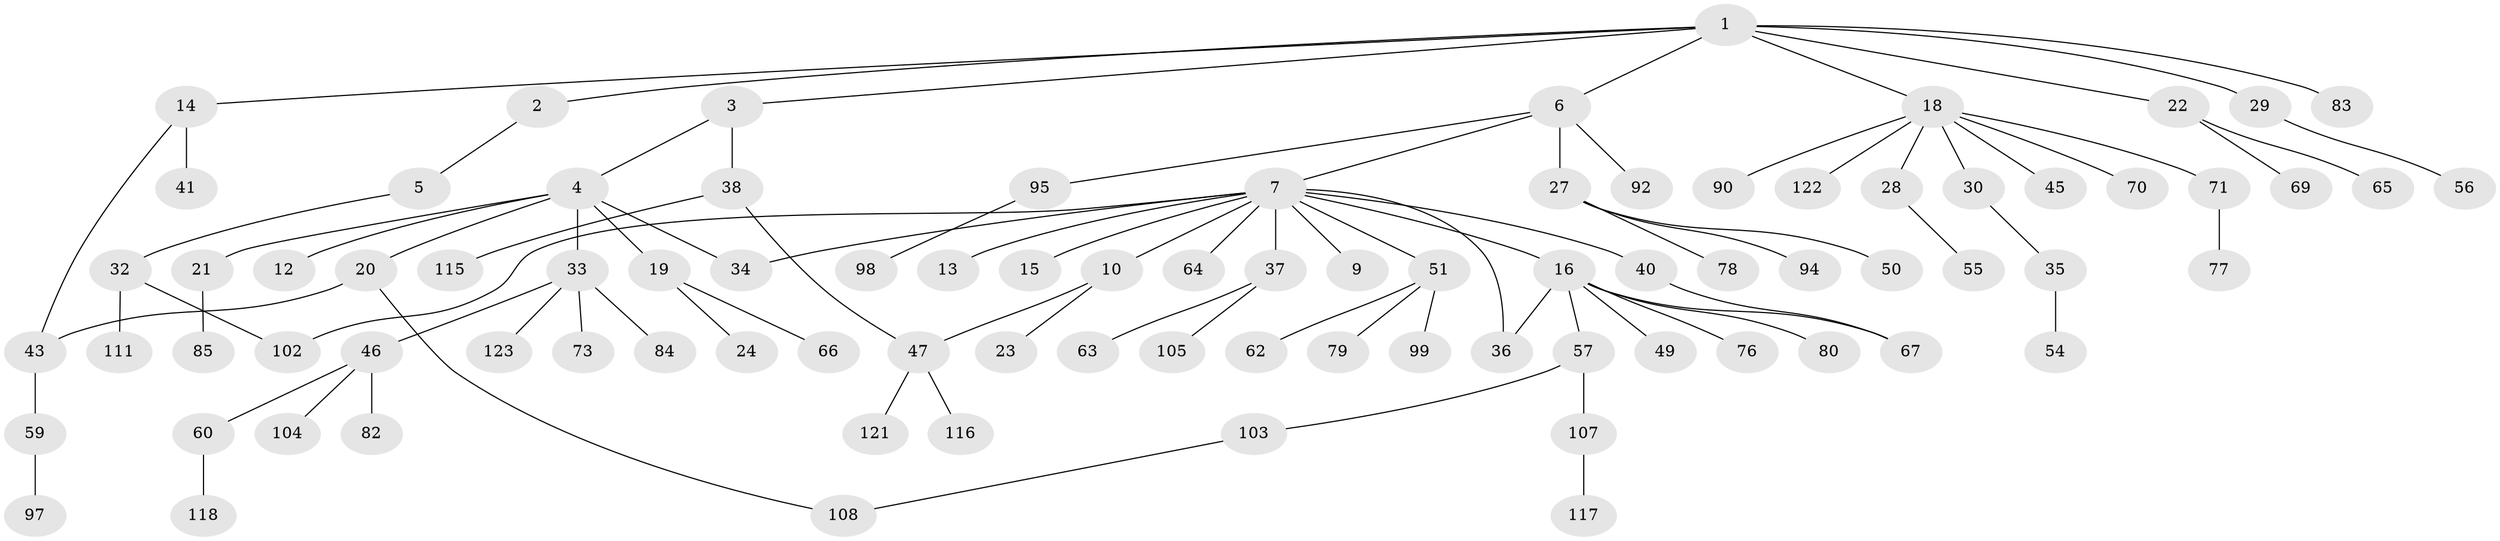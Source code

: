 // original degree distribution, {8: 0.008130081300813009, 2: 0.3089430894308943, 4: 0.07317073170731707, 7: 0.008130081300813009, 10: 0.008130081300813009, 3: 0.12195121951219512, 5: 0.016260162601626018, 1: 0.43902439024390244, 6: 0.016260162601626018}
// Generated by graph-tools (version 1.1) at 2025/10/02/27/25 16:10:53]
// undirected, 87 vertices, 93 edges
graph export_dot {
graph [start="1"]
  node [color=gray90,style=filled];
  1 [super="+8"];
  2;
  3 [super="+52"];
  4 [super="+25"];
  5;
  6 [super="+17"];
  7 [super="+11"];
  9 [super="+87"];
  10 [super="+53"];
  12 [super="+31"];
  13;
  14 [super="+110"];
  15;
  16 [super="+26"];
  18 [super="+68"];
  19 [super="+58"];
  20 [super="+42"];
  21;
  22 [super="+75"];
  23;
  24;
  27 [super="+39"];
  28;
  29 [super="+48"];
  30;
  32 [super="+74"];
  33 [super="+44"];
  34 [super="+101"];
  35 [super="+88"];
  36;
  37 [super="+120"];
  38;
  40 [super="+81"];
  41;
  43;
  45 [super="+112"];
  46 [super="+61"];
  47 [super="+109"];
  49;
  50;
  51;
  54;
  55;
  56;
  57 [super="+72"];
  59;
  60;
  62;
  63 [super="+91"];
  64;
  65 [super="+89"];
  66;
  67;
  69;
  70;
  71;
  73;
  76;
  77 [super="+86"];
  78;
  79 [super="+93"];
  80;
  82;
  83 [super="+96"];
  84;
  85;
  90;
  92 [super="+114"];
  94;
  95 [super="+100"];
  97 [super="+106"];
  98 [super="+113"];
  99;
  102 [super="+119"];
  103;
  104;
  105;
  107;
  108;
  111;
  115;
  116;
  117;
  118;
  121;
  122;
  123;
  1 -- 2;
  1 -- 3;
  1 -- 6;
  1 -- 14;
  1 -- 18;
  1 -- 22;
  1 -- 83;
  1 -- 29;
  2 -- 5;
  3 -- 4;
  3 -- 38;
  4 -- 12;
  4 -- 19;
  4 -- 20;
  4 -- 21;
  4 -- 33;
  4 -- 34;
  5 -- 32;
  6 -- 7;
  6 -- 95;
  6 -- 27;
  6 -- 92;
  7 -- 9;
  7 -- 10;
  7 -- 16;
  7 -- 34;
  7 -- 37;
  7 -- 40;
  7 -- 51;
  7 -- 64;
  7 -- 36;
  7 -- 13;
  7 -- 15;
  7 -- 102;
  10 -- 23;
  10 -- 47;
  14 -- 41;
  14 -- 43;
  16 -- 36;
  16 -- 67;
  16 -- 76;
  16 -- 80;
  16 -- 49;
  16 -- 57;
  18 -- 28;
  18 -- 30;
  18 -- 45;
  18 -- 90;
  18 -- 70;
  18 -- 122;
  18 -- 71;
  19 -- 24;
  19 -- 66;
  20 -- 43;
  20 -- 108;
  21 -- 85;
  22 -- 65;
  22 -- 69;
  27 -- 50;
  27 -- 78;
  27 -- 94;
  28 -- 55;
  29 -- 56;
  30 -- 35;
  32 -- 102;
  32 -- 111;
  33 -- 73;
  33 -- 84;
  33 -- 123;
  33 -- 46;
  35 -- 54;
  37 -- 63;
  37 -- 105;
  38 -- 47;
  38 -- 115;
  40 -- 67;
  43 -- 59;
  46 -- 60;
  46 -- 104;
  46 -- 82;
  47 -- 121;
  47 -- 116;
  51 -- 62;
  51 -- 79;
  51 -- 99;
  57 -- 103;
  57 -- 107;
  59 -- 97;
  60 -- 118;
  71 -- 77;
  95 -- 98;
  103 -- 108;
  107 -- 117;
}
